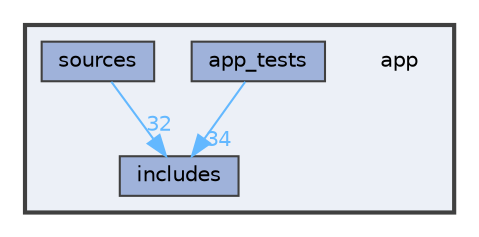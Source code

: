 digraph "app"
{
 // LATEX_PDF_SIZE
  bgcolor="transparent";
  edge [fontname=Helvetica,fontsize=10,labelfontname=Helvetica,labelfontsize=10];
  node [fontname=Helvetica,fontsize=10,shape=box,height=0.2,width=0.4];
  compound=true
  subgraph clusterdir_d422163b96683743ed3963d4aac17747 {
    graph [ bgcolor="#ecf0f7", pencolor="grey25", label="", fontname=Helvetica,fontsize=10 style="filled,bold", URL="dir_d422163b96683743ed3963d4aac17747.html",tooltip=""]
    dir_d422163b96683743ed3963d4aac17747 [shape=plaintext, label="app"];
  dir_233f5a9e11cb958617720b9aa5e796d9 [label="app_tests", fillcolor="#9fb2da", color="grey25", style="filled", URL="dir_233f5a9e11cb958617720b9aa5e796d9.html",tooltip=""];
  dir_1c5c03227cca0102ee47bee331c2b55d [label="includes", fillcolor="#9fb2da", color="grey25", style="filled", URL="dir_1c5c03227cca0102ee47bee331c2b55d.html",tooltip=""];
  dir_3f48404d21ee623985261530746c4ec3 [label="sources", fillcolor="#9fb2da", color="grey25", style="filled", URL="dir_3f48404d21ee623985261530746c4ec3.html",tooltip=""];
  }
  dir_233f5a9e11cb958617720b9aa5e796d9->dir_1c5c03227cca0102ee47bee331c2b55d [headlabel="34", labeldistance=1.5 headhref="dir_000002_000015.html" href="dir_000002_000015.html" color="steelblue1" fontcolor="steelblue1"];
  dir_3f48404d21ee623985261530746c4ec3->dir_1c5c03227cca0102ee47bee331c2b55d [headlabel="32", labeldistance=1.5 headhref="dir_000025_000015.html" href="dir_000025_000015.html" color="steelblue1" fontcolor="steelblue1"];
}
